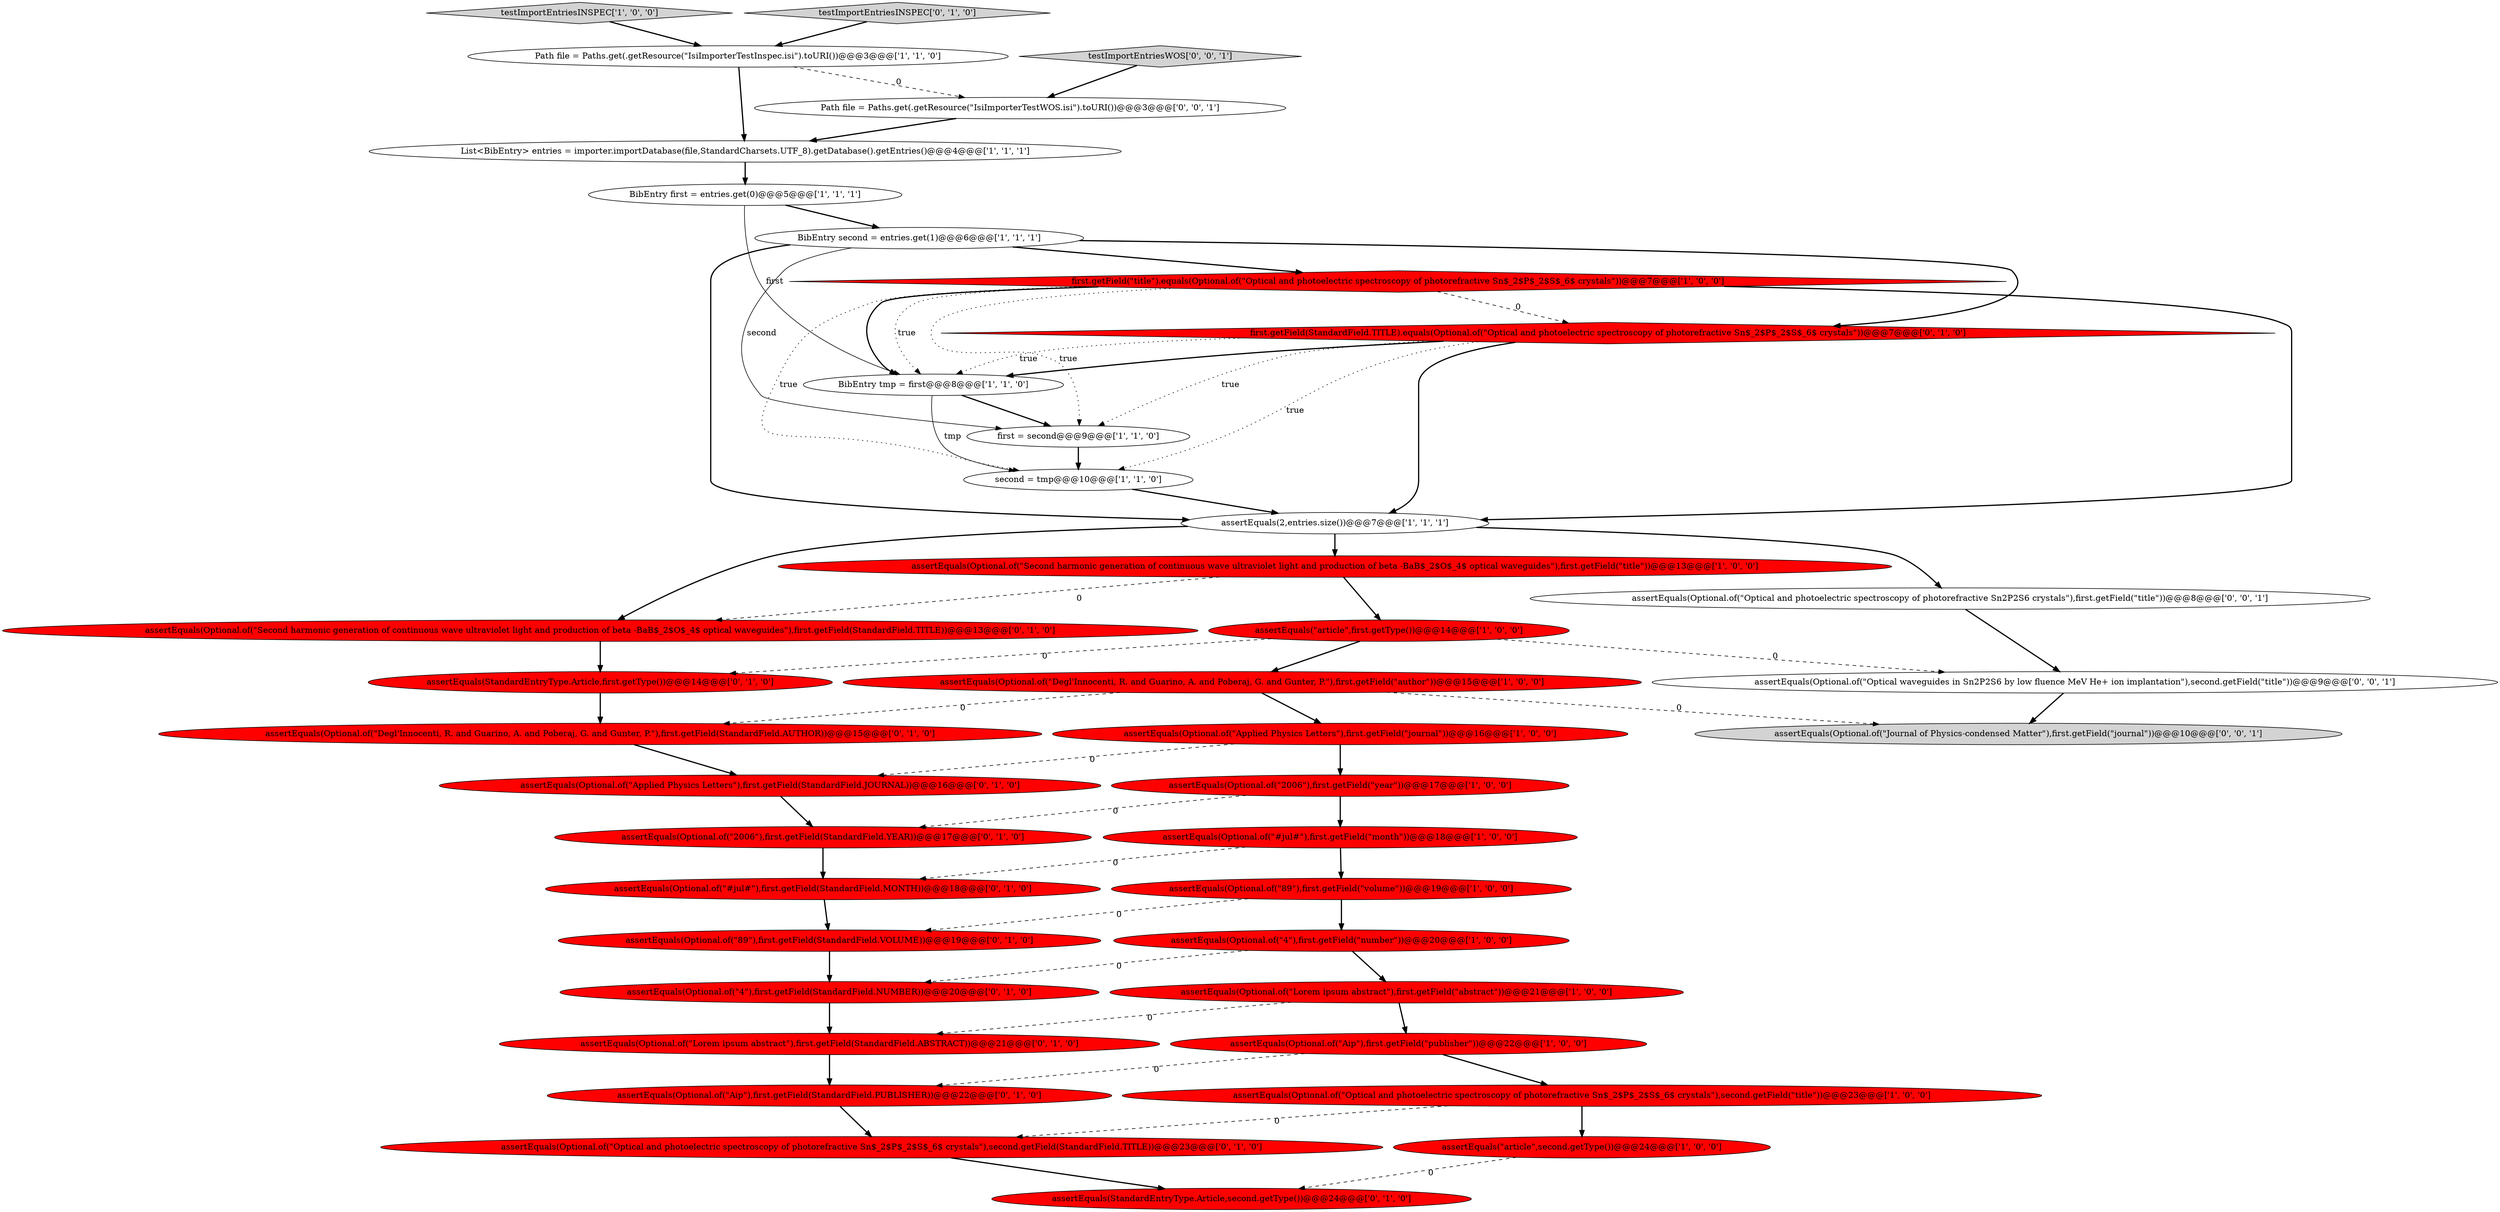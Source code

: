 digraph {
18 [style = filled, label = "assertEquals(Optional.of(\"2006\"),first.getField(\"year\"))@@@17@@@['1', '0', '0']", fillcolor = red, shape = ellipse image = "AAA1AAABBB1BBB"];
14 [style = filled, label = "first.getField(\"title\").equals(Optional.of(\"Optical and photoelectric spectroscopy of photorefractive Sn$_2$P$_2$S$_6$ crystals\"))@@@7@@@['1', '0', '0']", fillcolor = red, shape = diamond image = "AAA1AAABBB1BBB"];
25 [style = filled, label = "assertEquals(StandardEntryType.Article,first.getType())@@@14@@@['0', '1', '0']", fillcolor = red, shape = ellipse image = "AAA1AAABBB2BBB"];
27 [style = filled, label = "assertEquals(Optional.of(\"Optical and photoelectric spectroscopy of photorefractive Sn$_2$P$_2$S$_6$ crystals\"),second.getField(StandardField.TITLE))@@@23@@@['0', '1', '0']", fillcolor = red, shape = ellipse image = "AAA1AAABBB2BBB"];
0 [style = filled, label = "assertEquals(\"article\",second.getType())@@@24@@@['1', '0', '0']", fillcolor = red, shape = ellipse image = "AAA1AAABBB1BBB"];
5 [style = filled, label = "assertEquals(Optional.of(\"Aip\"),first.getField(\"publisher\"))@@@22@@@['1', '0', '0']", fillcolor = red, shape = ellipse image = "AAA1AAABBB1BBB"];
17 [style = filled, label = "first = second@@@9@@@['1', '1', '0']", fillcolor = white, shape = ellipse image = "AAA0AAABBB1BBB"];
9 [style = filled, label = "BibEntry second = entries.get(1)@@@6@@@['1', '1', '1']", fillcolor = white, shape = ellipse image = "AAA0AAABBB1BBB"];
39 [style = filled, label = "Path file = Paths.get(.getResource(\"IsiImporterTestWOS.isi\").toURI())@@@3@@@['0', '0', '1']", fillcolor = white, shape = ellipse image = "AAA0AAABBB3BBB"];
28 [style = filled, label = "assertEquals(Optional.of(\"Degl'Innocenti, R. and Guarino, A. and Poberaj, G. and Gunter, P.\"),first.getField(StandardField.AUTHOR))@@@15@@@['0', '1', '0']", fillcolor = red, shape = ellipse image = "AAA1AAABBB2BBB"];
35 [style = filled, label = "assertEquals(Optional.of(\"Second harmonic generation of continuous wave ultraviolet light and production of beta -BaB$_2$O$_4$ optical waveguides\"),first.getField(StandardField.TITLE))@@@13@@@['0', '1', '0']", fillcolor = red, shape = ellipse image = "AAA1AAABBB2BBB"];
30 [style = filled, label = "assertEquals(StandardEntryType.Article,second.getType())@@@24@@@['0', '1', '0']", fillcolor = red, shape = ellipse image = "AAA1AAABBB2BBB"];
3 [style = filled, label = "testImportEntriesINSPEC['1', '0', '0']", fillcolor = lightgray, shape = diamond image = "AAA0AAABBB1BBB"];
10 [style = filled, label = "assertEquals(Optional.of(\"#jul#\"),first.getField(\"month\"))@@@18@@@['1', '0', '0']", fillcolor = red, shape = ellipse image = "AAA1AAABBB1BBB"];
26 [style = filled, label = "assertEquals(Optional.of(\"#jul#\"),first.getField(StandardField.MONTH))@@@18@@@['0', '1', '0']", fillcolor = red, shape = ellipse image = "AAA1AAABBB2BBB"];
22 [style = filled, label = "first.getField(StandardField.TITLE).equals(Optional.of(\"Optical and photoelectric spectroscopy of photorefractive Sn$_2$P$_2$S$_6$ crystals\"))@@@7@@@['0', '1', '0']", fillcolor = red, shape = diamond image = "AAA1AAABBB2BBB"];
40 [style = filled, label = "assertEquals(Optional.of(\"Optical and photoelectric spectroscopy of photorefractive Sn2P2S6 crystals\"),first.getField(\"title\"))@@@8@@@['0', '0', '1']", fillcolor = white, shape = ellipse image = "AAA0AAABBB3BBB"];
20 [style = filled, label = "assertEquals(2,entries.size())@@@7@@@['1', '1', '1']", fillcolor = white, shape = ellipse image = "AAA0AAABBB1BBB"];
29 [style = filled, label = "assertEquals(Optional.of(\"2006\"),first.getField(StandardField.YEAR))@@@17@@@['0', '1', '0']", fillcolor = red, shape = ellipse image = "AAA1AAABBB2BBB"];
33 [style = filled, label = "testImportEntriesINSPEC['0', '1', '0']", fillcolor = lightgray, shape = diamond image = "AAA0AAABBB2BBB"];
4 [style = filled, label = "Path file = Paths.get(.getResource(\"IsiImporterTestInspec.isi\").toURI())@@@3@@@['1', '1', '0']", fillcolor = white, shape = ellipse image = "AAA0AAABBB1BBB"];
15 [style = filled, label = "assertEquals(Optional.of(\"Second harmonic generation of continuous wave ultraviolet light and production of beta -BaB$_2$O$_4$ optical waveguides\"),first.getField(\"title\"))@@@13@@@['1', '0', '0']", fillcolor = red, shape = ellipse image = "AAA1AAABBB1BBB"];
34 [style = filled, label = "assertEquals(Optional.of(\"89\"),first.getField(StandardField.VOLUME))@@@19@@@['0', '1', '0']", fillcolor = red, shape = ellipse image = "AAA1AAABBB2BBB"];
16 [style = filled, label = "assertEquals(Optional.of(\"89\"),first.getField(\"volume\"))@@@19@@@['1', '0', '0']", fillcolor = red, shape = ellipse image = "AAA1AAABBB1BBB"];
36 [style = filled, label = "assertEquals(Optional.of(\"Optical waveguides in Sn2P2S6 by low fluence MeV He+ ion implantation\"),second.getField(\"title\"))@@@9@@@['0', '0', '1']", fillcolor = white, shape = ellipse image = "AAA0AAABBB3BBB"];
12 [style = filled, label = "assertEquals(Optional.of(\"4\"),first.getField(\"number\"))@@@20@@@['1', '0', '0']", fillcolor = red, shape = ellipse image = "AAA1AAABBB1BBB"];
31 [style = filled, label = "assertEquals(Optional.of(\"4\"),first.getField(StandardField.NUMBER))@@@20@@@['0', '1', '0']", fillcolor = red, shape = ellipse image = "AAA1AAABBB2BBB"];
7 [style = filled, label = "assertEquals(Optional.of(\"Lorem ipsum abstract\"),first.getField(\"abstract\"))@@@21@@@['1', '0', '0']", fillcolor = red, shape = ellipse image = "AAA1AAABBB1BBB"];
1 [style = filled, label = "BibEntry tmp = first@@@8@@@['1', '1', '0']", fillcolor = white, shape = ellipse image = "AAA0AAABBB1BBB"];
32 [style = filled, label = "assertEquals(Optional.of(\"Applied Physics Letters\"),first.getField(StandardField.JOURNAL))@@@16@@@['0', '1', '0']", fillcolor = red, shape = ellipse image = "AAA1AAABBB2BBB"];
6 [style = filled, label = "assertEquals(Optional.of(\"Optical and photoelectric spectroscopy of photorefractive Sn$_2$P$_2$S$_6$ crystals\"),second.getField(\"title\"))@@@23@@@['1', '0', '0']", fillcolor = red, shape = ellipse image = "AAA1AAABBB1BBB"];
2 [style = filled, label = "second = tmp@@@10@@@['1', '1', '0']", fillcolor = white, shape = ellipse image = "AAA0AAABBB1BBB"];
24 [style = filled, label = "assertEquals(Optional.of(\"Aip\"),first.getField(StandardField.PUBLISHER))@@@22@@@['0', '1', '0']", fillcolor = red, shape = ellipse image = "AAA1AAABBB2BBB"];
11 [style = filled, label = "assertEquals(Optional.of(\"Degl'Innocenti, R. and Guarino, A. and Poberaj, G. and Gunter, P.\"),first.getField(\"author\"))@@@15@@@['1', '0', '0']", fillcolor = red, shape = ellipse image = "AAA1AAABBB1BBB"];
38 [style = filled, label = "testImportEntriesWOS['0', '0', '1']", fillcolor = lightgray, shape = diamond image = "AAA0AAABBB3BBB"];
8 [style = filled, label = "assertEquals(Optional.of(\"Applied Physics Letters\"),first.getField(\"journal\"))@@@16@@@['1', '0', '0']", fillcolor = red, shape = ellipse image = "AAA1AAABBB1BBB"];
19 [style = filled, label = "assertEquals(\"article\",first.getType())@@@14@@@['1', '0', '0']", fillcolor = red, shape = ellipse image = "AAA1AAABBB1BBB"];
37 [style = filled, label = "assertEquals(Optional.of(\"Journal of Physics-condensed Matter\"),first.getField(\"journal\"))@@@10@@@['0', '0', '1']", fillcolor = lightgray, shape = ellipse image = "AAA0AAABBB3BBB"];
13 [style = filled, label = "List<BibEntry> entries = importer.importDatabase(file,StandardCharsets.UTF_8).getDatabase().getEntries()@@@4@@@['1', '1', '1']", fillcolor = white, shape = ellipse image = "AAA0AAABBB1BBB"];
21 [style = filled, label = "BibEntry first = entries.get(0)@@@5@@@['1', '1', '1']", fillcolor = white, shape = ellipse image = "AAA0AAABBB1BBB"];
23 [style = filled, label = "assertEquals(Optional.of(\"Lorem ipsum abstract\"),first.getField(StandardField.ABSTRACT))@@@21@@@['0', '1', '0']", fillcolor = red, shape = ellipse image = "AAA1AAABBB2BBB"];
9->22 [style = bold, label=""];
14->2 [style = dotted, label="true"];
2->20 [style = bold, label=""];
25->28 [style = bold, label=""];
31->23 [style = bold, label=""];
7->23 [style = dashed, label="0"];
39->13 [style = bold, label=""];
8->18 [style = bold, label=""];
21->1 [style = solid, label="first"];
1->2 [style = solid, label="tmp"];
27->30 [style = bold, label=""];
4->13 [style = bold, label=""];
26->34 [style = bold, label=""];
33->4 [style = bold, label=""];
5->24 [style = dashed, label="0"];
8->32 [style = dashed, label="0"];
12->31 [style = dashed, label="0"];
14->22 [style = dashed, label="0"];
34->31 [style = bold, label=""];
19->11 [style = bold, label=""];
9->20 [style = bold, label=""];
6->0 [style = bold, label=""];
4->39 [style = dashed, label="0"];
15->19 [style = bold, label=""];
38->39 [style = bold, label=""];
3->4 [style = bold, label=""];
12->7 [style = bold, label=""];
14->1 [style = bold, label=""];
1->17 [style = bold, label=""];
28->32 [style = bold, label=""];
29->26 [style = bold, label=""];
35->25 [style = bold, label=""];
32->29 [style = bold, label=""];
22->2 [style = dotted, label="true"];
15->35 [style = dashed, label="0"];
9->17 [style = solid, label="second"];
14->17 [style = dotted, label="true"];
11->28 [style = dashed, label="0"];
16->34 [style = dashed, label="0"];
7->5 [style = bold, label=""];
21->9 [style = bold, label=""];
23->24 [style = bold, label=""];
20->40 [style = bold, label=""];
22->1 [style = dotted, label="true"];
10->26 [style = dashed, label="0"];
5->6 [style = bold, label=""];
17->2 [style = bold, label=""];
18->10 [style = bold, label=""];
10->16 [style = bold, label=""];
22->20 [style = bold, label=""];
40->36 [style = bold, label=""];
6->27 [style = dashed, label="0"];
19->36 [style = dashed, label="0"];
0->30 [style = dashed, label="0"];
9->14 [style = bold, label=""];
11->8 [style = bold, label=""];
11->37 [style = dashed, label="0"];
22->17 [style = dotted, label="true"];
36->37 [style = bold, label=""];
22->1 [style = bold, label=""];
20->35 [style = bold, label=""];
14->1 [style = dotted, label="true"];
19->25 [style = dashed, label="0"];
13->21 [style = bold, label=""];
20->15 [style = bold, label=""];
16->12 [style = bold, label=""];
24->27 [style = bold, label=""];
14->20 [style = bold, label=""];
18->29 [style = dashed, label="0"];
}
